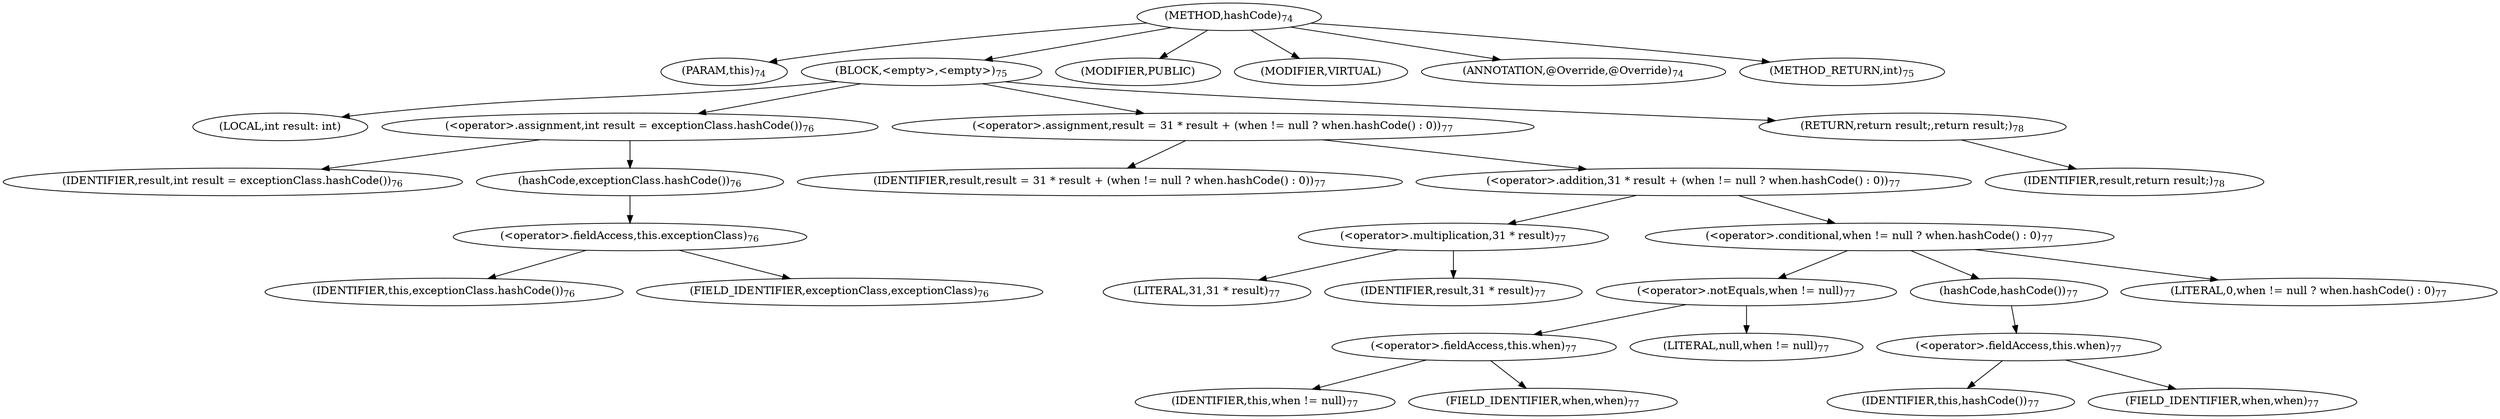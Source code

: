 digraph "hashCode" {  
"165" [label = <(METHOD,hashCode)<SUB>74</SUB>> ]
"166" [label = <(PARAM,this)<SUB>74</SUB>> ]
"167" [label = <(BLOCK,&lt;empty&gt;,&lt;empty&gt;)<SUB>75</SUB>> ]
"168" [label = <(LOCAL,int result: int)> ]
"169" [label = <(&lt;operator&gt;.assignment,int result = exceptionClass.hashCode())<SUB>76</SUB>> ]
"170" [label = <(IDENTIFIER,result,int result = exceptionClass.hashCode())<SUB>76</SUB>> ]
"171" [label = <(hashCode,exceptionClass.hashCode())<SUB>76</SUB>> ]
"172" [label = <(&lt;operator&gt;.fieldAccess,this.exceptionClass)<SUB>76</SUB>> ]
"173" [label = <(IDENTIFIER,this,exceptionClass.hashCode())<SUB>76</SUB>> ]
"174" [label = <(FIELD_IDENTIFIER,exceptionClass,exceptionClass)<SUB>76</SUB>> ]
"175" [label = <(&lt;operator&gt;.assignment,result = 31 * result + (when != null ? when.hashCode() : 0))<SUB>77</SUB>> ]
"176" [label = <(IDENTIFIER,result,result = 31 * result + (when != null ? when.hashCode() : 0))<SUB>77</SUB>> ]
"177" [label = <(&lt;operator&gt;.addition,31 * result + (when != null ? when.hashCode() : 0))<SUB>77</SUB>> ]
"178" [label = <(&lt;operator&gt;.multiplication,31 * result)<SUB>77</SUB>> ]
"179" [label = <(LITERAL,31,31 * result)<SUB>77</SUB>> ]
"180" [label = <(IDENTIFIER,result,31 * result)<SUB>77</SUB>> ]
"181" [label = <(&lt;operator&gt;.conditional,when != null ? when.hashCode() : 0)<SUB>77</SUB>> ]
"182" [label = <(&lt;operator&gt;.notEquals,when != null)<SUB>77</SUB>> ]
"183" [label = <(&lt;operator&gt;.fieldAccess,this.when)<SUB>77</SUB>> ]
"184" [label = <(IDENTIFIER,this,when != null)<SUB>77</SUB>> ]
"185" [label = <(FIELD_IDENTIFIER,when,when)<SUB>77</SUB>> ]
"186" [label = <(LITERAL,null,when != null)<SUB>77</SUB>> ]
"187" [label = <(hashCode,hashCode())<SUB>77</SUB>> ]
"188" [label = <(&lt;operator&gt;.fieldAccess,this.when)<SUB>77</SUB>> ]
"189" [label = <(IDENTIFIER,this,hashCode())<SUB>77</SUB>> ]
"190" [label = <(FIELD_IDENTIFIER,when,when)<SUB>77</SUB>> ]
"191" [label = <(LITERAL,0,when != null ? when.hashCode() : 0)<SUB>77</SUB>> ]
"192" [label = <(RETURN,return result;,return result;)<SUB>78</SUB>> ]
"193" [label = <(IDENTIFIER,result,return result;)<SUB>78</SUB>> ]
"194" [label = <(MODIFIER,PUBLIC)> ]
"195" [label = <(MODIFIER,VIRTUAL)> ]
"196" [label = <(ANNOTATION,@Override,@Override)<SUB>74</SUB>> ]
"197" [label = <(METHOD_RETURN,int)<SUB>75</SUB>> ]
  "165" -> "166" 
  "165" -> "167" 
  "165" -> "194" 
  "165" -> "195" 
  "165" -> "196" 
  "165" -> "197" 
  "167" -> "168" 
  "167" -> "169" 
  "167" -> "175" 
  "167" -> "192" 
  "169" -> "170" 
  "169" -> "171" 
  "171" -> "172" 
  "172" -> "173" 
  "172" -> "174" 
  "175" -> "176" 
  "175" -> "177" 
  "177" -> "178" 
  "177" -> "181" 
  "178" -> "179" 
  "178" -> "180" 
  "181" -> "182" 
  "181" -> "187" 
  "181" -> "191" 
  "182" -> "183" 
  "182" -> "186" 
  "183" -> "184" 
  "183" -> "185" 
  "187" -> "188" 
  "188" -> "189" 
  "188" -> "190" 
  "192" -> "193" 
}
